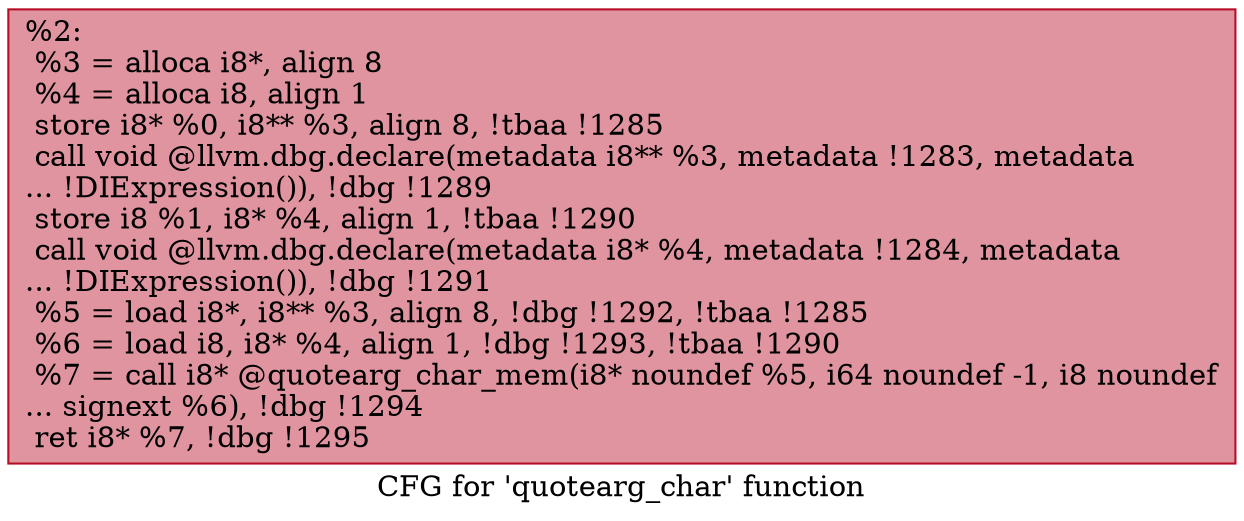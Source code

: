digraph "CFG for 'quotearg_char' function" {
	label="CFG for 'quotearg_char' function";

	Node0x26ff170 [shape=record,color="#b70d28ff", style=filled, fillcolor="#b70d2870",label="{%2:\l  %3 = alloca i8*, align 8\l  %4 = alloca i8, align 1\l  store i8* %0, i8** %3, align 8, !tbaa !1285\l  call void @llvm.dbg.declare(metadata i8** %3, metadata !1283, metadata\l... !DIExpression()), !dbg !1289\l  store i8 %1, i8* %4, align 1, !tbaa !1290\l  call void @llvm.dbg.declare(metadata i8* %4, metadata !1284, metadata\l... !DIExpression()), !dbg !1291\l  %5 = load i8*, i8** %3, align 8, !dbg !1292, !tbaa !1285\l  %6 = load i8, i8* %4, align 1, !dbg !1293, !tbaa !1290\l  %7 = call i8* @quotearg_char_mem(i8* noundef %5, i64 noundef -1, i8 noundef\l... signext %6), !dbg !1294\l  ret i8* %7, !dbg !1295\l}"];
}

